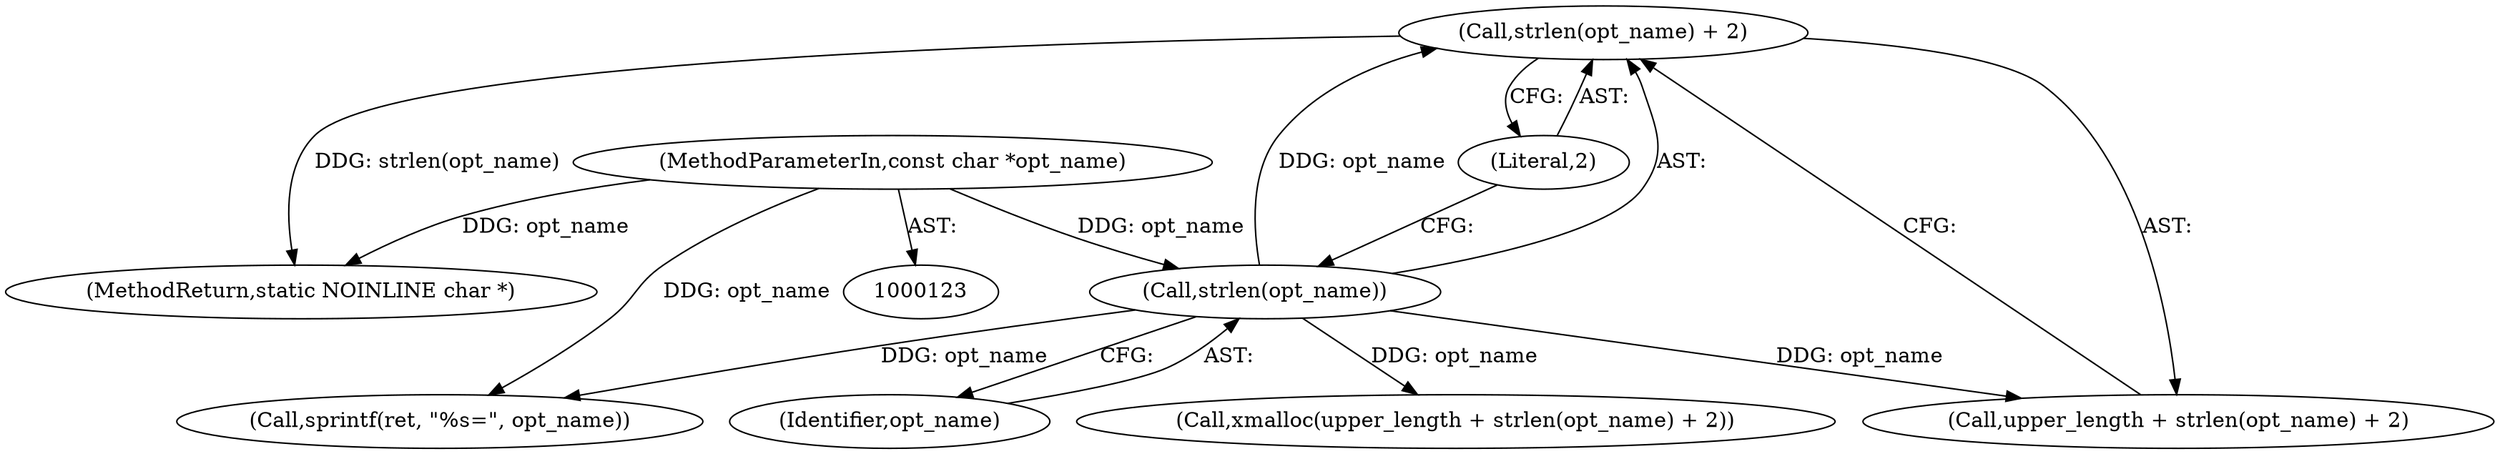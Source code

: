 digraph "0_busybox_352f79acbd759c14399e39baef21fc4ffe180ac2@API" {
"1000176" [label="(Call,strlen(opt_name) + 2)"];
"1000177" [label="(Call,strlen(opt_name))"];
"1000126" [label="(MethodParameterIn,const char *opt_name)"];
"1000173" [label="(Call,xmalloc(upper_length + strlen(opt_name) + 2))"];
"1000182" [label="(Call,sprintf(ret, \"%s=\", opt_name))"];
"1000570" [label="(MethodReturn,static NOINLINE char *)"];
"1000126" [label="(MethodParameterIn,const char *opt_name)"];
"1000174" [label="(Call,upper_length + strlen(opt_name) + 2)"];
"1000176" [label="(Call,strlen(opt_name) + 2)"];
"1000178" [label="(Identifier,opt_name)"];
"1000177" [label="(Call,strlen(opt_name))"];
"1000179" [label="(Literal,2)"];
"1000176" -> "1000174"  [label="AST: "];
"1000176" -> "1000179"  [label="CFG: "];
"1000177" -> "1000176"  [label="AST: "];
"1000179" -> "1000176"  [label="AST: "];
"1000174" -> "1000176"  [label="CFG: "];
"1000176" -> "1000570"  [label="DDG: strlen(opt_name)"];
"1000177" -> "1000176"  [label="DDG: opt_name"];
"1000177" -> "1000178"  [label="CFG: "];
"1000178" -> "1000177"  [label="AST: "];
"1000179" -> "1000177"  [label="CFG: "];
"1000177" -> "1000173"  [label="DDG: opt_name"];
"1000177" -> "1000174"  [label="DDG: opt_name"];
"1000126" -> "1000177"  [label="DDG: opt_name"];
"1000177" -> "1000182"  [label="DDG: opt_name"];
"1000126" -> "1000123"  [label="AST: "];
"1000126" -> "1000570"  [label="DDG: opt_name"];
"1000126" -> "1000182"  [label="DDG: opt_name"];
}
